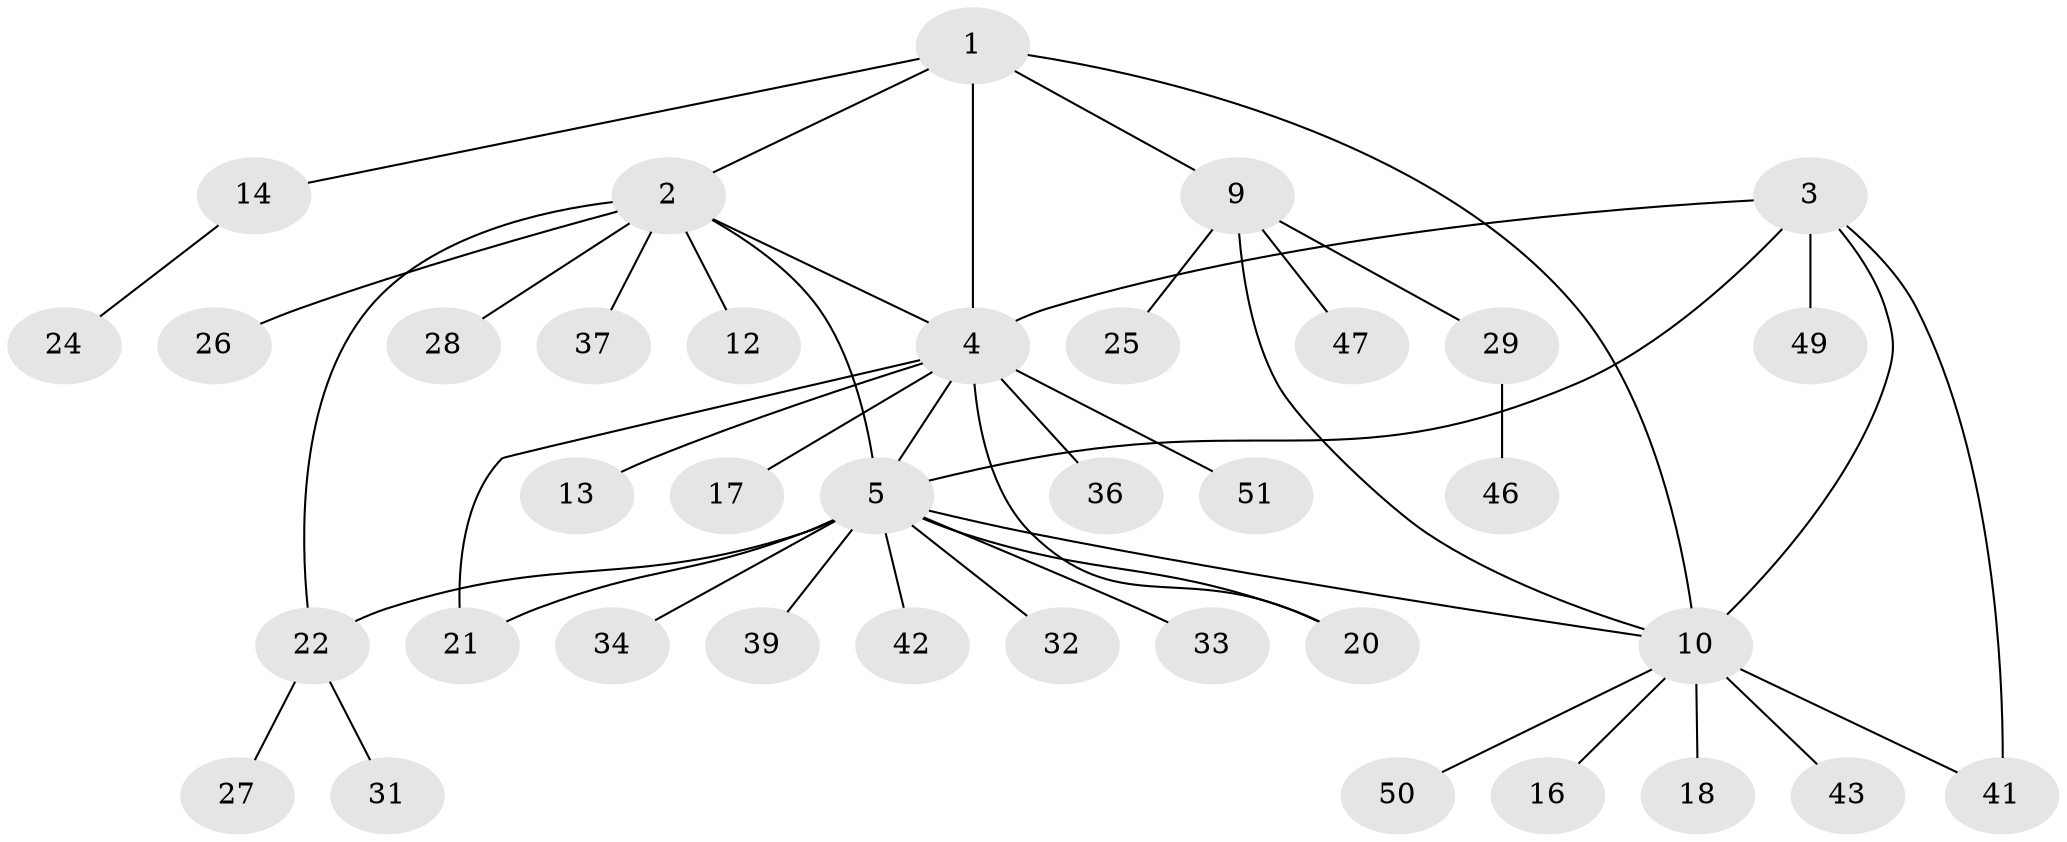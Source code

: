 // Generated by graph-tools (version 1.1) at 2025/24/03/03/25 07:24:14]
// undirected, 37 vertices, 46 edges
graph export_dot {
graph [start="1"]
  node [color=gray90,style=filled];
  1 [super="+7"];
  2 [super="+30"];
  3 [super="+19"];
  4 [super="+8"];
  5 [super="+6"];
  9 [super="+15"];
  10 [super="+11"];
  12;
  13;
  14 [super="+40"];
  16;
  17;
  18;
  20 [super="+23"];
  21 [super="+38"];
  22 [super="+35"];
  24;
  25;
  26;
  27;
  28;
  29;
  31 [super="+44"];
  32;
  33;
  34;
  36 [super="+48"];
  37;
  39;
  41 [super="+45"];
  42;
  43;
  46;
  47;
  49;
  50;
  51;
  1 -- 2;
  1 -- 9;
  1 -- 10;
  1 -- 4;
  1 -- 14;
  2 -- 4;
  2 -- 12;
  2 -- 22;
  2 -- 26;
  2 -- 28;
  2 -- 37;
  2 -- 5;
  3 -- 4;
  3 -- 10;
  3 -- 49;
  3 -- 5;
  3 -- 41;
  4 -- 13;
  4 -- 36;
  4 -- 17;
  4 -- 51;
  4 -- 20;
  4 -- 21;
  4 -- 5;
  5 -- 10;
  5 -- 21;
  5 -- 22;
  5 -- 32;
  5 -- 33;
  5 -- 34;
  5 -- 39;
  5 -- 42;
  5 -- 20;
  9 -- 10;
  9 -- 25;
  9 -- 29;
  9 -- 47;
  10 -- 16;
  10 -- 18;
  10 -- 41;
  10 -- 43;
  10 -- 50;
  14 -- 24;
  22 -- 27;
  22 -- 31;
  29 -- 46;
}
